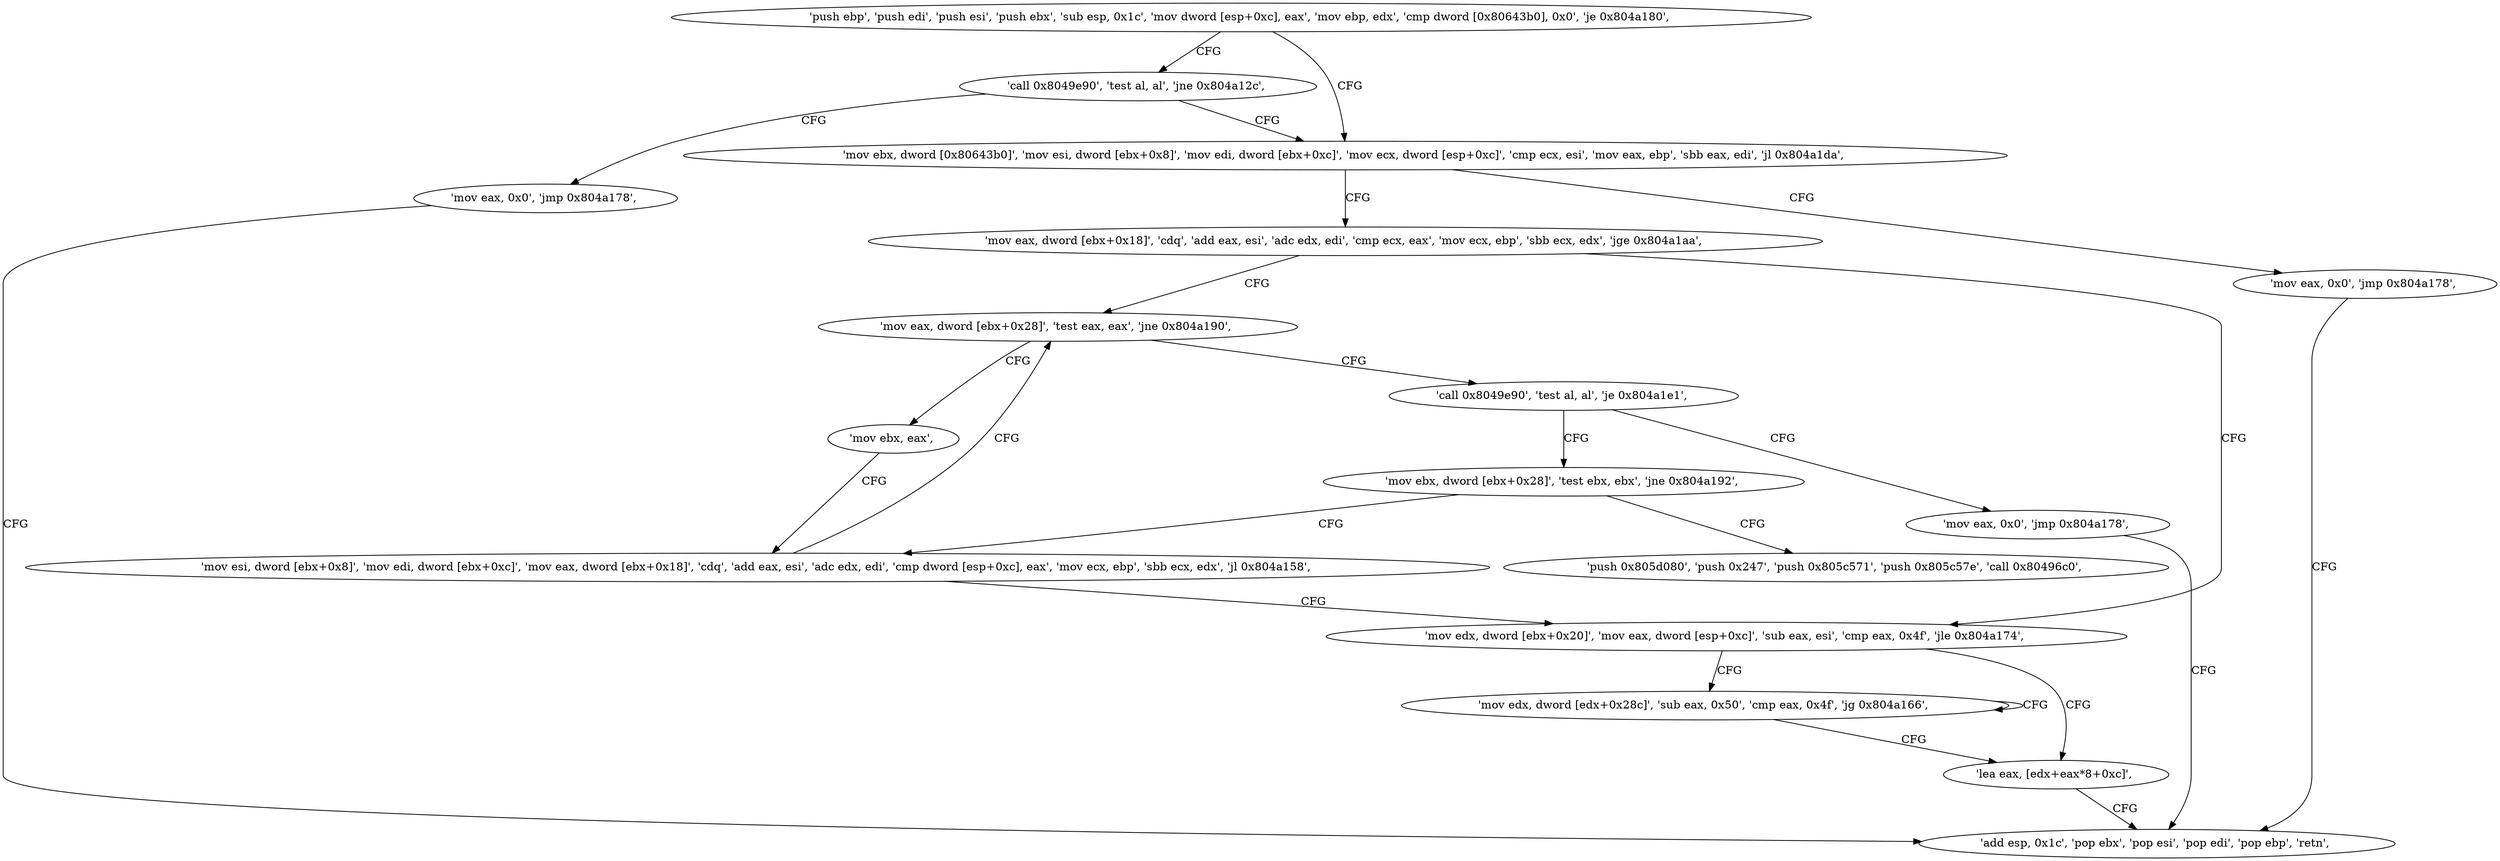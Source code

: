 digraph "func" {
"134521110" [label = "'push ebp', 'push edi', 'push esi', 'push ebx', 'sub esp, 0x1c', 'mov dword [esp+0xc], eax', 'mov ebp, edx', 'cmp dword [0x80643b0], 0x0', 'je 0x804a180', " ]
"134521216" [label = "'call 0x8049e90', 'test al, al', 'jne 0x804a12c', " ]
"134521132" [label = "'mov ebx, dword [0x80643b0]', 'mov esi, dword [ebx+0x8]', 'mov edi, dword [ebx+0xc]', 'mov ecx, dword [esp+0xc]', 'cmp ecx, esi', 'mov eax, ebp', 'sbb eax, edi', 'jl 0x804a1da', " ]
"134521225" [label = "'mov eax, 0x0', 'jmp 0x804a178', " ]
"134521306" [label = "'mov eax, 0x0', 'jmp 0x804a178', " ]
"134521160" [label = "'mov eax, dword [ebx+0x18]', 'cdq', 'add eax, esi', 'adc edx, edi', 'cmp ecx, eax', 'mov ecx, ebp', 'sbb ecx, edx', 'jge 0x804a1aa', " ]
"134521208" [label = "'add esp, 0x1c', 'pop ebx', 'pop esi', 'pop edi', 'pop ebp', 'retn', " ]
"134521258" [label = "'mov eax, dword [ebx+0x28]', 'test eax, eax', 'jne 0x804a190', " ]
"134521176" [label = "'mov edx, dword [ebx+0x20]', 'mov eax, dword [esp+0xc]', 'sub eax, esi', 'cmp eax, 0x4f', 'jle 0x804a174', " ]
"134521232" [label = "'mov ebx, eax', " ]
"134521265" [label = "'call 0x8049e90', 'test al, al', 'je 0x804a1e1', " ]
"134521204" [label = "'lea eax, [edx+eax*8+0xc]', " ]
"134521190" [label = "'mov edx, dword [edx+0x28c]', 'sub eax, 0x50', 'cmp eax, 0x4f', 'jg 0x804a166', " ]
"134521234" [label = "'mov esi, dword [ebx+0x8]', 'mov edi, dword [ebx+0xc]', 'mov eax, dword [ebx+0x18]', 'cdq', 'add eax, esi', 'adc edx, edi', 'cmp dword [esp+0xc], eax', 'mov ecx, ebp', 'sbb ecx, edx', 'jl 0x804a158', " ]
"134521313" [label = "'mov eax, 0x0', 'jmp 0x804a178', " ]
"134521274" [label = "'mov ebx, dword [ebx+0x28]', 'test ebx, ebx', 'jne 0x804a192', " ]
"134521281" [label = "'push 0x805d080', 'push 0x247', 'push 0x805c571', 'push 0x805c57e', 'call 0x80496c0', " ]
"134521110" -> "134521216" [ label = "CFG" ]
"134521110" -> "134521132" [ label = "CFG" ]
"134521216" -> "134521132" [ label = "CFG" ]
"134521216" -> "134521225" [ label = "CFG" ]
"134521132" -> "134521306" [ label = "CFG" ]
"134521132" -> "134521160" [ label = "CFG" ]
"134521225" -> "134521208" [ label = "CFG" ]
"134521306" -> "134521208" [ label = "CFG" ]
"134521160" -> "134521258" [ label = "CFG" ]
"134521160" -> "134521176" [ label = "CFG" ]
"134521258" -> "134521232" [ label = "CFG" ]
"134521258" -> "134521265" [ label = "CFG" ]
"134521176" -> "134521204" [ label = "CFG" ]
"134521176" -> "134521190" [ label = "CFG" ]
"134521232" -> "134521234" [ label = "CFG" ]
"134521265" -> "134521313" [ label = "CFG" ]
"134521265" -> "134521274" [ label = "CFG" ]
"134521204" -> "134521208" [ label = "CFG" ]
"134521190" -> "134521190" [ label = "CFG" ]
"134521190" -> "134521204" [ label = "CFG" ]
"134521234" -> "134521176" [ label = "CFG" ]
"134521234" -> "134521258" [ label = "CFG" ]
"134521313" -> "134521208" [ label = "CFG" ]
"134521274" -> "134521234" [ label = "CFG" ]
"134521274" -> "134521281" [ label = "CFG" ]
}
